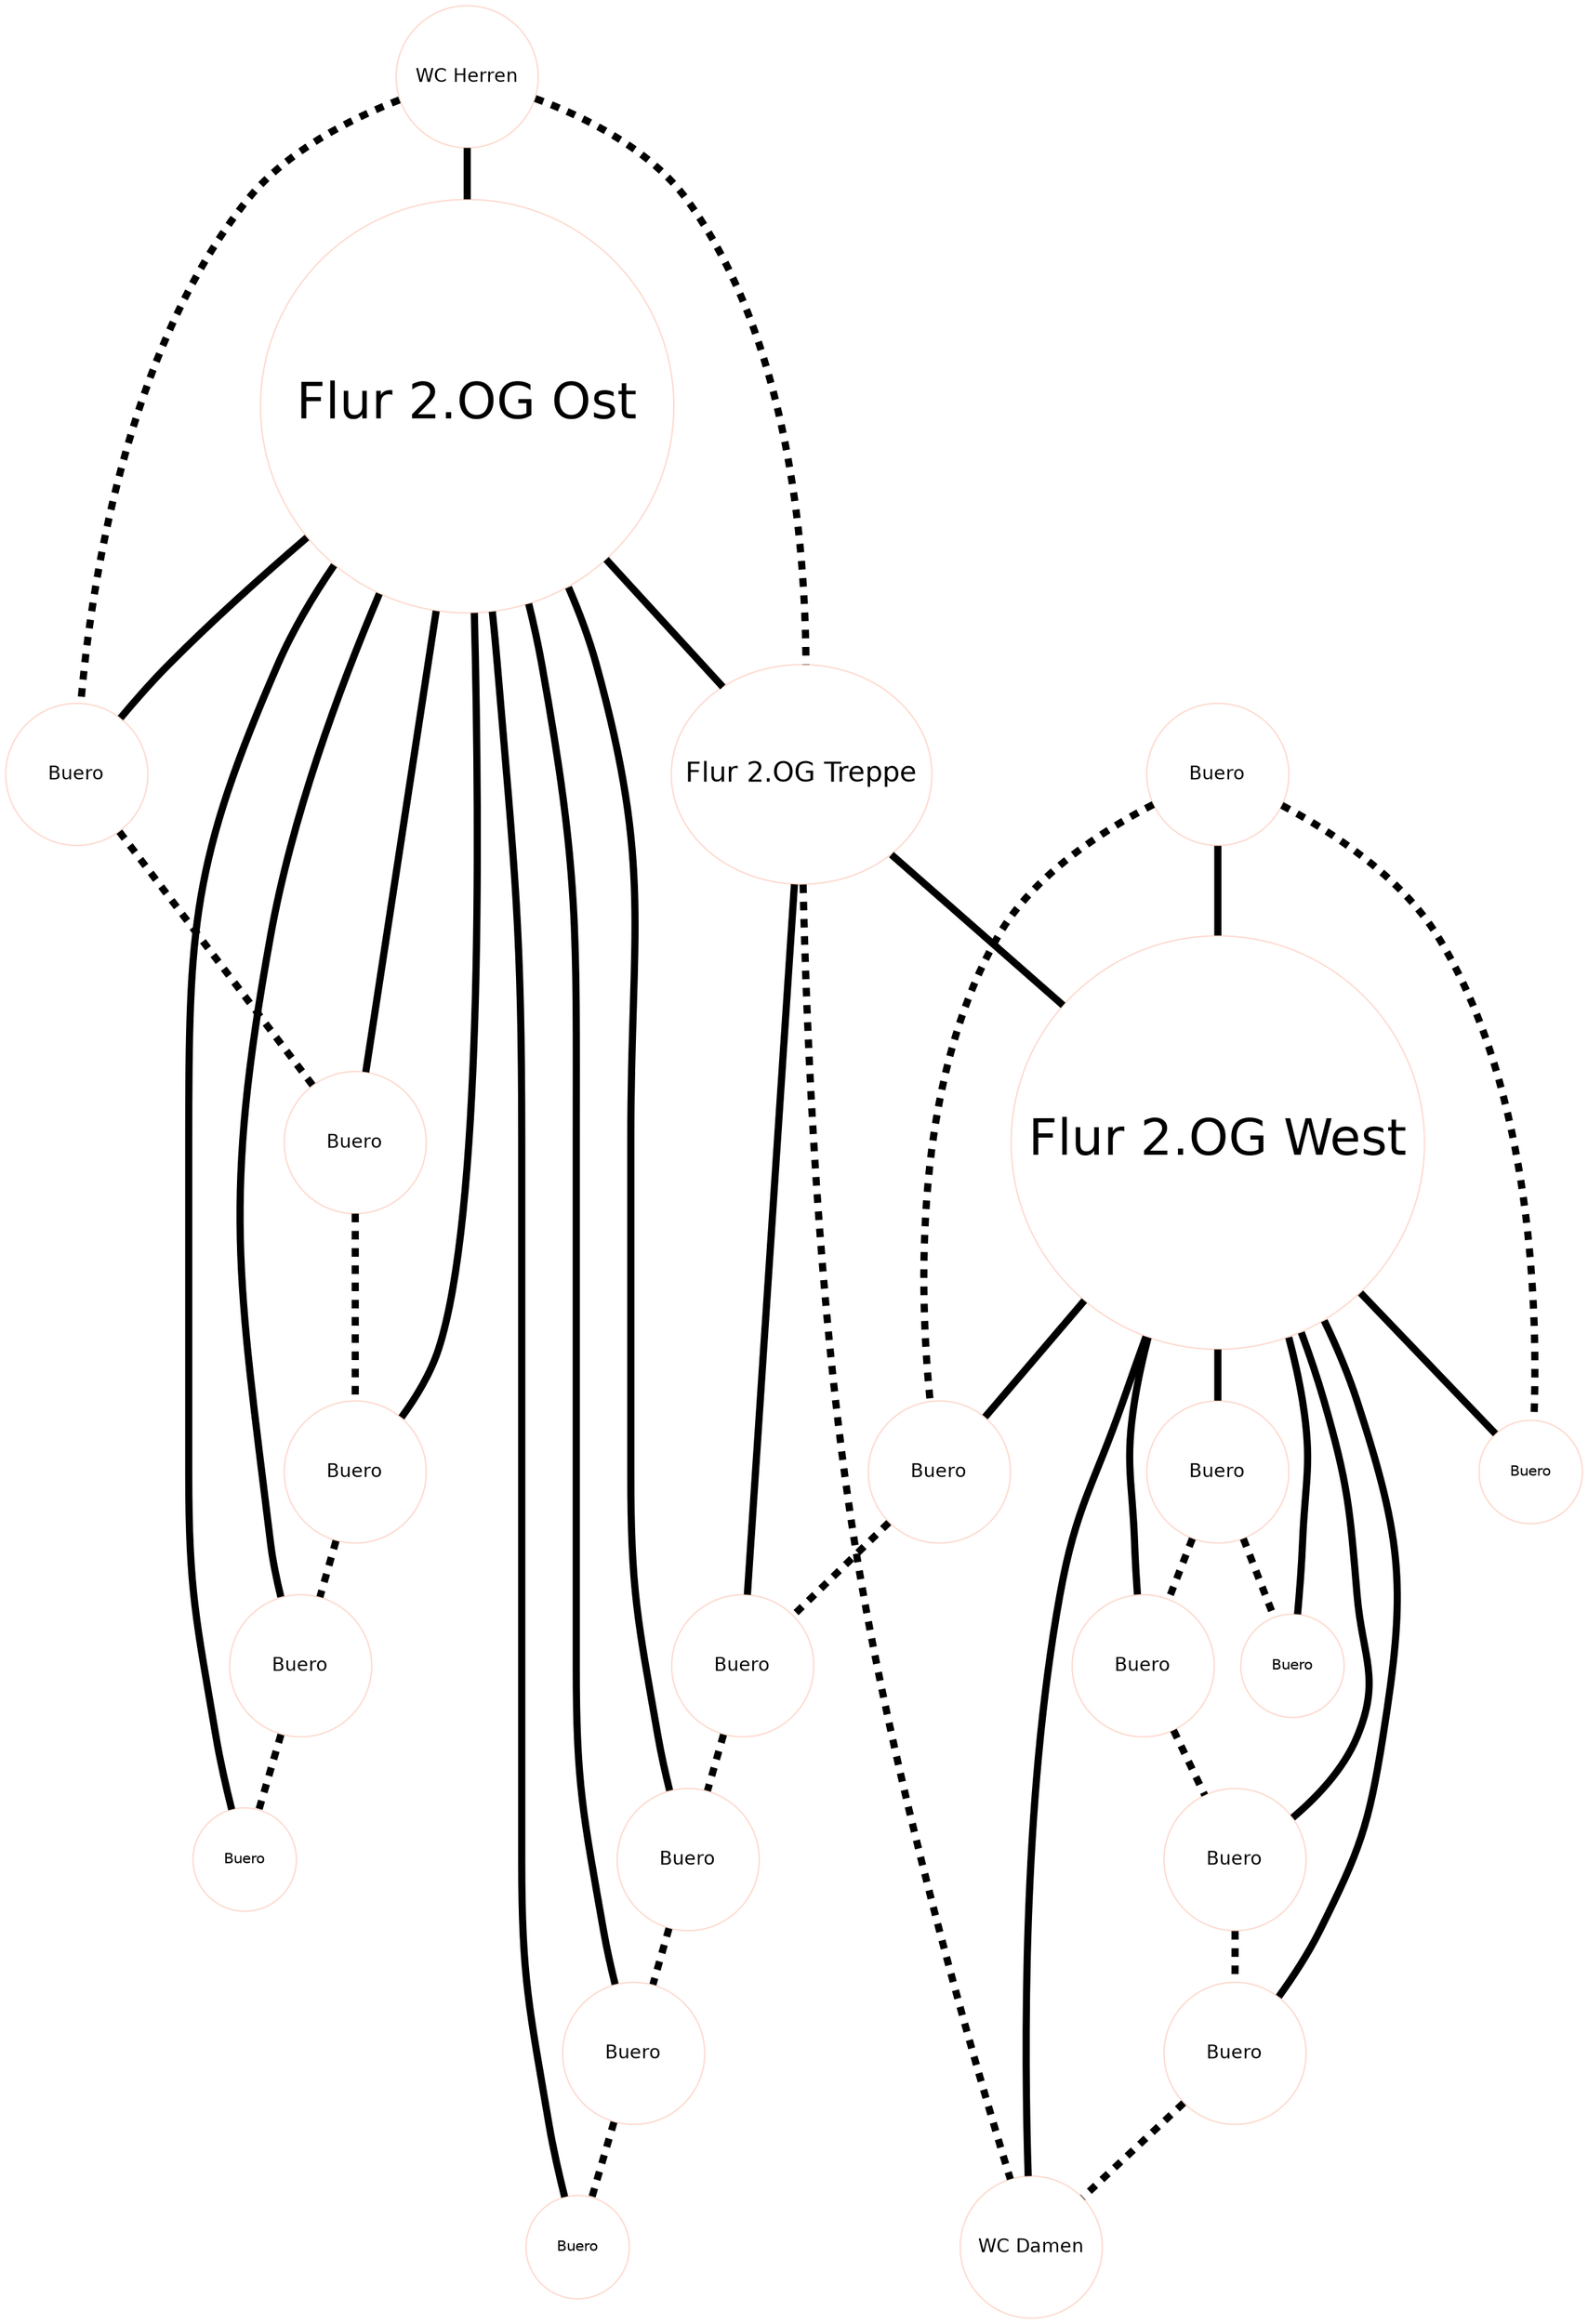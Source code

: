 strict graph  {
"3M3dydUxH2hR7Uvg9QNhS$" [color="#fddbd0", fontname=Helvetica, fontsize="13.125", height="1.375", label="WC Herren", width="1.375"];
"3CXBDjcSTES8AedjLKSfJe" [color="#fddbd0", fontname=Helvetica, fontsize="35.0", height="4.0", label="Flur 2.OG Ost", width="4.0"];
"0oB0YIgnPE49CsBpGIdxOR" [color="#fddbd0", fontname=Helvetica, fontsize="13.125", height="1.375", label=Buero, width="1.375"];
"2mSYEw1YLDvhMYvUr3eREJ" [color="#fddbd0", fontname=Helvetica, fontsize="19.375", height="2.125", label="Flur 2.OG Treppe", width="2.125"];
"2lebmw3XD9w9PIIn4HKbwh" [color="#fddbd0", fontname=Helvetica, fontsize="13.125", height="1.375", label=Buero, width="1.375"];
"3gYFdGsxTBa9PFlMvRAaiF" [color="#fddbd0", fontname=Helvetica, fontsize="35.0", height="4.0", label="Flur 2.OG West", width="4.0"];
"09m2tgyfr9UfikvrKFMkeD" [color="#fddbd0", fontname=Helvetica, fontsize="13.125", height="1.375", label=Buero, width="1.375"];
"3zaEFaiGrF1ftyFPQrOe_i" [color="#fddbd0", fontname=Helvetica, fontsize="10.0", height="1.0", label=Buero, width="1.0"];
"0dc6ovxJLDww6sjSpu_cfN" [color="#fddbd0", fontname=Helvetica, fontsize="13.125", height="1.375", label=Buero, width="1.375"];
"0U5AcnRYX7aw$OIZXqMUaR" [color="#fddbd0", fontname=Helvetica, fontsize="13.125", height="1.375", label=Buero, width="1.375"];
"1vWhxAiTL1RR3r4R3eC2Vv" [color="#fddbd0", fontname=Helvetica, fontsize="13.125", height="1.375", label=Buero, width="1.375"];
"1jJ7opRcX6uevup8Hnq0$2" [color="#fddbd0", fontname=Helvetica, fontsize="13.125", height="1.375", label=Buero, width="1.375"];
"30oDtenHrAwuYDgWTayiN$" [color="#fddbd0", fontname=Helvetica, fontsize="13.125", height="1.375", label=Buero, width="1.375"];
"3i9iiZlcT5eQkuRPP$TrLS" [color="#fddbd0", fontname=Helvetica, fontsize="10.0", height="1.0", label=Buero, width="1.0"];
"3$PC9MkEH1Ex24UD3VHyzP" [color="#fddbd0", fontname=Helvetica, fontsize="13.125", height="1.375", label=Buero, width="1.375"];
"0Veunyhgf7QxfJXezc1Ydu" [color="#fddbd0", fontname=Helvetica, fontsize="13.125", height="1.375", label=Buero, width="1.375"];
"0jh6L39QvEQu8mVKX3j43f" [color="#fddbd0", fontname=Helvetica, fontsize="13.125", height="1.375", label="WC Damen", width="1.375"];
"3uvYP4OyH5ufyPIMbZD86h" [color="#fddbd0", fontname=Helvetica, fontsize="10.0", height="1.0", label=Buero, width="1.0"];
"3jurQKaejCqgtlRMQvYO$h" [color="#fddbd0", fontname=Helvetica, fontsize="13.125", height="1.375", label=Buero, width="1.375"];
"1I4mvNGj58VPS4IqdvGDOQ" [color="#fddbd0", fontname=Helvetica, fontsize="13.125", height="1.375", label=Buero, width="1.375"];
"3BlfjPTqH1qeG63Yox0pCX" [color="#fddbd0", fontname=Helvetica, fontsize="13.125", height="1.375", label=Buero, width="1.375"];
"1qHIiTcLf7zwz3pTXujZ3t" [color="#fddbd0", fontname=Helvetica, fontsize="10.0", height="1.0", label=Buero, width="1.0"];
"3M3dydUxH2hR7Uvg9QNhS$" -- "3CXBDjcSTES8AedjLKSfJe"  [penwidth=5, style=solid];
"3M3dydUxH2hR7Uvg9QNhS$" -- "0oB0YIgnPE49CsBpGIdxOR"  [penwidth=5, style=dashed];
"3M3dydUxH2hR7Uvg9QNhS$" -- "2mSYEw1YLDvhMYvUr3eREJ"  [penwidth=5, style=dashed];
"3CXBDjcSTES8AedjLKSfJe" -- "0U5AcnRYX7aw$OIZXqMUaR"  [penwidth=5, style=solid];
"3CXBDjcSTES8AedjLKSfJe" -- "1vWhxAiTL1RR3r4R3eC2Vv"  [penwidth=5, style=solid];
"3CXBDjcSTES8AedjLKSfJe" -- "3uvYP4OyH5ufyPIMbZD86h"  [penwidth=5, style=solid];
"3CXBDjcSTES8AedjLKSfJe" -- "0oB0YIgnPE49CsBpGIdxOR"  [penwidth=5, style=solid];
"3CXBDjcSTES8AedjLKSfJe" -- "3jurQKaejCqgtlRMQvYO$h"  [penwidth=5, style=solid];
"3CXBDjcSTES8AedjLKSfJe" -- "1I4mvNGj58VPS4IqdvGDOQ"  [penwidth=5, style=solid];
"3CXBDjcSTES8AedjLKSfJe" -- "3BlfjPTqH1qeG63Yox0pCX"  [penwidth=5, style=solid];
"3CXBDjcSTES8AedjLKSfJe" -- "1qHIiTcLf7zwz3pTXujZ3t"  [penwidth=5, style=solid];
"3CXBDjcSTES8AedjLKSfJe" -- "2mSYEw1YLDvhMYvUr3eREJ"  [penwidth=5, style=solid];
"0oB0YIgnPE49CsBpGIdxOR" -- "3jurQKaejCqgtlRMQvYO$h"  [penwidth=5, style=dashed];
"2mSYEw1YLDvhMYvUr3eREJ" -- "0dc6ovxJLDww6sjSpu_cfN"  [penwidth=5, style=solid];
"2mSYEw1YLDvhMYvUr3eREJ" -- "0jh6L39QvEQu8mVKX3j43f"  [penwidth=5, style=dashed];
"2mSYEw1YLDvhMYvUr3eREJ" -- "3gYFdGsxTBa9PFlMvRAaiF"  [penwidth=5, style=solid];
"2lebmw3XD9w9PIIn4HKbwh" -- "3gYFdGsxTBa9PFlMvRAaiF"  [penwidth=5, style=solid];
"2lebmw3XD9w9PIIn4HKbwh" -- "09m2tgyfr9UfikvrKFMkeD"  [penwidth=5, style=dashed];
"2lebmw3XD9w9PIIn4HKbwh" -- "3zaEFaiGrF1ftyFPQrOe_i"  [penwidth=5, style=dashed];
"3gYFdGsxTBa9PFlMvRAaiF" -- "09m2tgyfr9UfikvrKFMkeD"  [penwidth=5, style=solid];
"3gYFdGsxTBa9PFlMvRAaiF" -- "1jJ7opRcX6uevup8Hnq0$2"  [penwidth=5, style=solid];
"3gYFdGsxTBa9PFlMvRAaiF" -- "30oDtenHrAwuYDgWTayiN$"  [penwidth=5, style=solid];
"3gYFdGsxTBa9PFlMvRAaiF" -- "3$PC9MkEH1Ex24UD3VHyzP"  [penwidth=5, style=solid];
"3gYFdGsxTBa9PFlMvRAaiF" -- "0Veunyhgf7QxfJXezc1Ydu"  [penwidth=5, style=solid];
"3gYFdGsxTBa9PFlMvRAaiF" -- "0jh6L39QvEQu8mVKX3j43f"  [penwidth=5, style=solid];
"3gYFdGsxTBa9PFlMvRAaiF" -- "3zaEFaiGrF1ftyFPQrOe_i"  [penwidth=5, style=solid];
"3gYFdGsxTBa9PFlMvRAaiF" -- "3i9iiZlcT5eQkuRPP$TrLS"  [penwidth=5, style=solid];
"09m2tgyfr9UfikvrKFMkeD" -- "0dc6ovxJLDww6sjSpu_cfN"  [penwidth=5, style=dashed];
"0dc6ovxJLDww6sjSpu_cfN" -- "0U5AcnRYX7aw$OIZXqMUaR"  [penwidth=5, style=dashed];
"0U5AcnRYX7aw$OIZXqMUaR" -- "1vWhxAiTL1RR3r4R3eC2Vv"  [penwidth=5, style=dashed];
"1vWhxAiTL1RR3r4R3eC2Vv" -- "3uvYP4OyH5ufyPIMbZD86h"  [penwidth=5, style=dashed];
"1jJ7opRcX6uevup8Hnq0$2" -- "30oDtenHrAwuYDgWTayiN$"  [penwidth=5, style=dashed];
"1jJ7opRcX6uevup8Hnq0$2" -- "3i9iiZlcT5eQkuRPP$TrLS"  [penwidth=5, style=dashed];
"30oDtenHrAwuYDgWTayiN$" -- "3$PC9MkEH1Ex24UD3VHyzP"  [penwidth=5, style=dashed];
"3$PC9MkEH1Ex24UD3VHyzP" -- "0Veunyhgf7QxfJXezc1Ydu"  [penwidth=5, style=dashed];
"0Veunyhgf7QxfJXezc1Ydu" -- "0jh6L39QvEQu8mVKX3j43f"  [penwidth=5, style=dashed];
"3jurQKaejCqgtlRMQvYO$h" -- "1I4mvNGj58VPS4IqdvGDOQ"  [penwidth=5, style=dashed];
"1I4mvNGj58VPS4IqdvGDOQ" -- "3BlfjPTqH1qeG63Yox0pCX"  [penwidth=5, style=dashed];
"3BlfjPTqH1qeG63Yox0pCX" -- "1qHIiTcLf7zwz3pTXujZ3t"  [penwidth=5, style=dashed];
}

